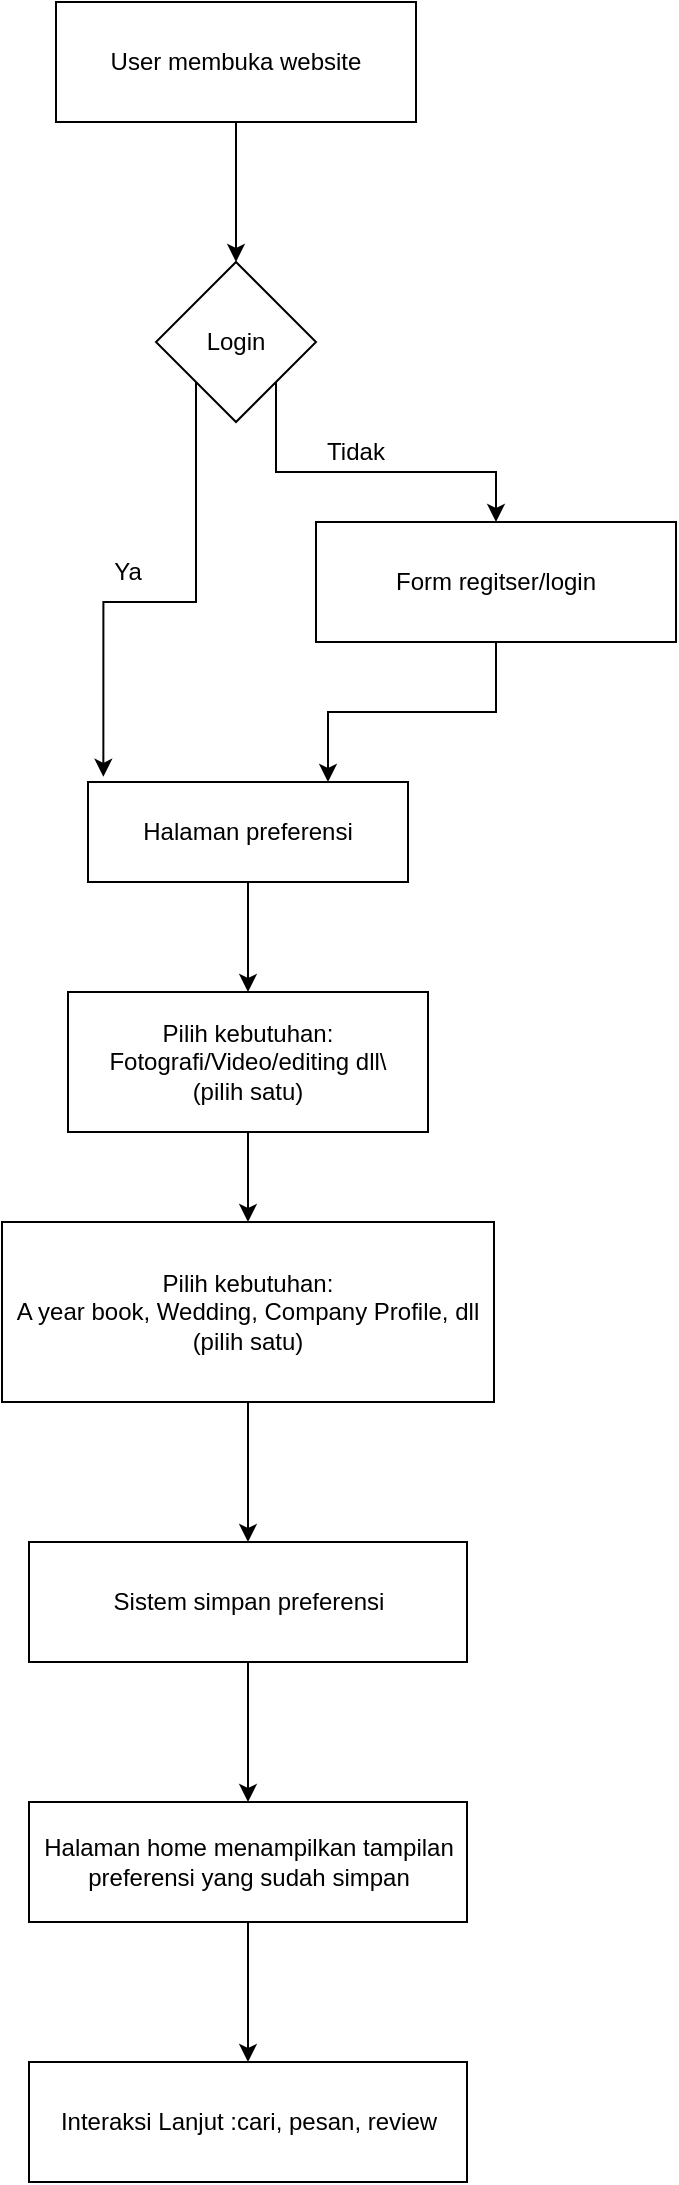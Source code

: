 <mxfile version="26.0.16">
  <diagram name="Halaman-1" id="NHpcOJzvK0c3HqVtH23x">
    <mxGraphModel dx="1235" dy="655" grid="1" gridSize="10" guides="1" tooltips="1" connect="1" arrows="1" fold="1" page="1" pageScale="1" pageWidth="1169" pageHeight="827" math="0" shadow="0">
      <root>
        <mxCell id="0" />
        <mxCell id="1" parent="0" />
        <mxCell id="5_8TPESRXED_kmCvS2Go-13" style="edgeStyle=orthogonalEdgeStyle;rounded=0;orthogonalLoop=1;jettySize=auto;html=1;entryX=0.5;entryY=0;entryDx=0;entryDy=0;" edge="1" parent="1" source="5_8TPESRXED_kmCvS2Go-1" target="5_8TPESRXED_kmCvS2Go-2">
          <mxGeometry relative="1" as="geometry" />
        </mxCell>
        <mxCell id="5_8TPESRXED_kmCvS2Go-1" value="User membuka website" style="rounded=0;whiteSpace=wrap;html=1;" vertex="1" parent="1">
          <mxGeometry x="324" y="20" width="180" height="60" as="geometry" />
        </mxCell>
        <mxCell id="5_8TPESRXED_kmCvS2Go-15" style="edgeStyle=orthogonalEdgeStyle;rounded=0;orthogonalLoop=1;jettySize=auto;html=1;exitX=1;exitY=1;exitDx=0;exitDy=0;entryX=0.5;entryY=0;entryDx=0;entryDy=0;" edge="1" parent="1" source="5_8TPESRXED_kmCvS2Go-2" target="5_8TPESRXED_kmCvS2Go-3">
          <mxGeometry relative="1" as="geometry" />
        </mxCell>
        <mxCell id="5_8TPESRXED_kmCvS2Go-2" value="Login" style="rhombus;whiteSpace=wrap;html=1;" vertex="1" parent="1">
          <mxGeometry x="374" y="150" width="80" height="80" as="geometry" />
        </mxCell>
        <mxCell id="5_8TPESRXED_kmCvS2Go-17" style="edgeStyle=orthogonalEdgeStyle;rounded=0;orthogonalLoop=1;jettySize=auto;html=1;entryX=0.75;entryY=0;entryDx=0;entryDy=0;" edge="1" parent="1" source="5_8TPESRXED_kmCvS2Go-3" target="5_8TPESRXED_kmCvS2Go-7">
          <mxGeometry relative="1" as="geometry" />
        </mxCell>
        <mxCell id="5_8TPESRXED_kmCvS2Go-3" value="Form regitser/login" style="rounded=0;whiteSpace=wrap;html=1;" vertex="1" parent="1">
          <mxGeometry x="454" y="280" width="180" height="60" as="geometry" />
        </mxCell>
        <mxCell id="5_8TPESRXED_kmCvS2Go-21" style="edgeStyle=orthogonalEdgeStyle;rounded=0;orthogonalLoop=1;jettySize=auto;html=1;entryX=0.5;entryY=0;entryDx=0;entryDy=0;" edge="1" parent="1" source="5_8TPESRXED_kmCvS2Go-7" target="5_8TPESRXED_kmCvS2Go-8">
          <mxGeometry relative="1" as="geometry" />
        </mxCell>
        <mxCell id="5_8TPESRXED_kmCvS2Go-7" value="Halaman preferensi" style="rounded=0;whiteSpace=wrap;html=1;" vertex="1" parent="1">
          <mxGeometry x="340" y="410" width="160" height="50" as="geometry" />
        </mxCell>
        <mxCell id="5_8TPESRXED_kmCvS2Go-22" style="edgeStyle=orthogonalEdgeStyle;rounded=0;orthogonalLoop=1;jettySize=auto;html=1;entryX=0.5;entryY=0;entryDx=0;entryDy=0;" edge="1" parent="1" source="5_8TPESRXED_kmCvS2Go-8" target="5_8TPESRXED_kmCvS2Go-9">
          <mxGeometry relative="1" as="geometry" />
        </mxCell>
        <mxCell id="5_8TPESRXED_kmCvS2Go-8" value="Pilih kebutuhan:&lt;div&gt;Fotografi/Video/editing dll\&lt;/div&gt;&lt;div&gt;(pilih satu)&lt;/div&gt;" style="rounded=0;whiteSpace=wrap;html=1;" vertex="1" parent="1">
          <mxGeometry x="330" y="515" width="180" height="70" as="geometry" />
        </mxCell>
        <mxCell id="5_8TPESRXED_kmCvS2Go-23" style="edgeStyle=orthogonalEdgeStyle;rounded=0;orthogonalLoop=1;jettySize=auto;html=1;entryX=0.5;entryY=0;entryDx=0;entryDy=0;" edge="1" parent="1" source="5_8TPESRXED_kmCvS2Go-9" target="5_8TPESRXED_kmCvS2Go-10">
          <mxGeometry relative="1" as="geometry" />
        </mxCell>
        <mxCell id="5_8TPESRXED_kmCvS2Go-9" value="Pilih kebutuhan:&lt;div&gt;A year book, Wedding, Company Profile, dll&lt;/div&gt;&lt;div&gt;(pilih satu)&lt;/div&gt;" style="rounded=0;whiteSpace=wrap;html=1;" vertex="1" parent="1">
          <mxGeometry x="297" y="630" width="246" height="90" as="geometry" />
        </mxCell>
        <mxCell id="5_8TPESRXED_kmCvS2Go-24" style="edgeStyle=orthogonalEdgeStyle;rounded=0;orthogonalLoop=1;jettySize=auto;html=1;entryX=0.5;entryY=0;entryDx=0;entryDy=0;" edge="1" parent="1" source="5_8TPESRXED_kmCvS2Go-10" target="5_8TPESRXED_kmCvS2Go-11">
          <mxGeometry relative="1" as="geometry" />
        </mxCell>
        <mxCell id="5_8TPESRXED_kmCvS2Go-10" value="Sistem simpan preferensi" style="rounded=0;whiteSpace=wrap;html=1;" vertex="1" parent="1">
          <mxGeometry x="310.5" y="790" width="219" height="60" as="geometry" />
        </mxCell>
        <mxCell id="5_8TPESRXED_kmCvS2Go-25" style="edgeStyle=orthogonalEdgeStyle;rounded=0;orthogonalLoop=1;jettySize=auto;html=1;entryX=0.5;entryY=0;entryDx=0;entryDy=0;" edge="1" parent="1" source="5_8TPESRXED_kmCvS2Go-11" target="5_8TPESRXED_kmCvS2Go-12">
          <mxGeometry relative="1" as="geometry" />
        </mxCell>
        <mxCell id="5_8TPESRXED_kmCvS2Go-11" value="Halaman home menampilkan tampilan preferensi yang sudah simpan" style="rounded=0;whiteSpace=wrap;html=1;" vertex="1" parent="1">
          <mxGeometry x="310.5" y="920" width="219" height="60" as="geometry" />
        </mxCell>
        <mxCell id="5_8TPESRXED_kmCvS2Go-12" value="Interaksi Lanjut :cari, pesan, review" style="rounded=0;whiteSpace=wrap;html=1;" vertex="1" parent="1">
          <mxGeometry x="310.5" y="1050" width="219" height="60" as="geometry" />
        </mxCell>
        <mxCell id="5_8TPESRXED_kmCvS2Go-16" value="Tidak" style="text;html=1;align=center;verticalAlign=middle;whiteSpace=wrap;rounded=0;" vertex="1" parent="1">
          <mxGeometry x="444" y="230" width="60" height="30" as="geometry" />
        </mxCell>
        <mxCell id="5_8TPESRXED_kmCvS2Go-18" style="edgeStyle=orthogonalEdgeStyle;rounded=0;orthogonalLoop=1;jettySize=auto;html=1;exitX=0;exitY=1;exitDx=0;exitDy=0;entryX=0.048;entryY=-0.052;entryDx=0;entryDy=0;entryPerimeter=0;" edge="1" parent="1" source="5_8TPESRXED_kmCvS2Go-2" target="5_8TPESRXED_kmCvS2Go-7">
          <mxGeometry relative="1" as="geometry" />
        </mxCell>
        <mxCell id="5_8TPESRXED_kmCvS2Go-20" value="Ya" style="text;html=1;align=center;verticalAlign=middle;whiteSpace=wrap;rounded=0;" vertex="1" parent="1">
          <mxGeometry x="330" y="290" width="60" height="30" as="geometry" />
        </mxCell>
      </root>
    </mxGraphModel>
  </diagram>
</mxfile>
